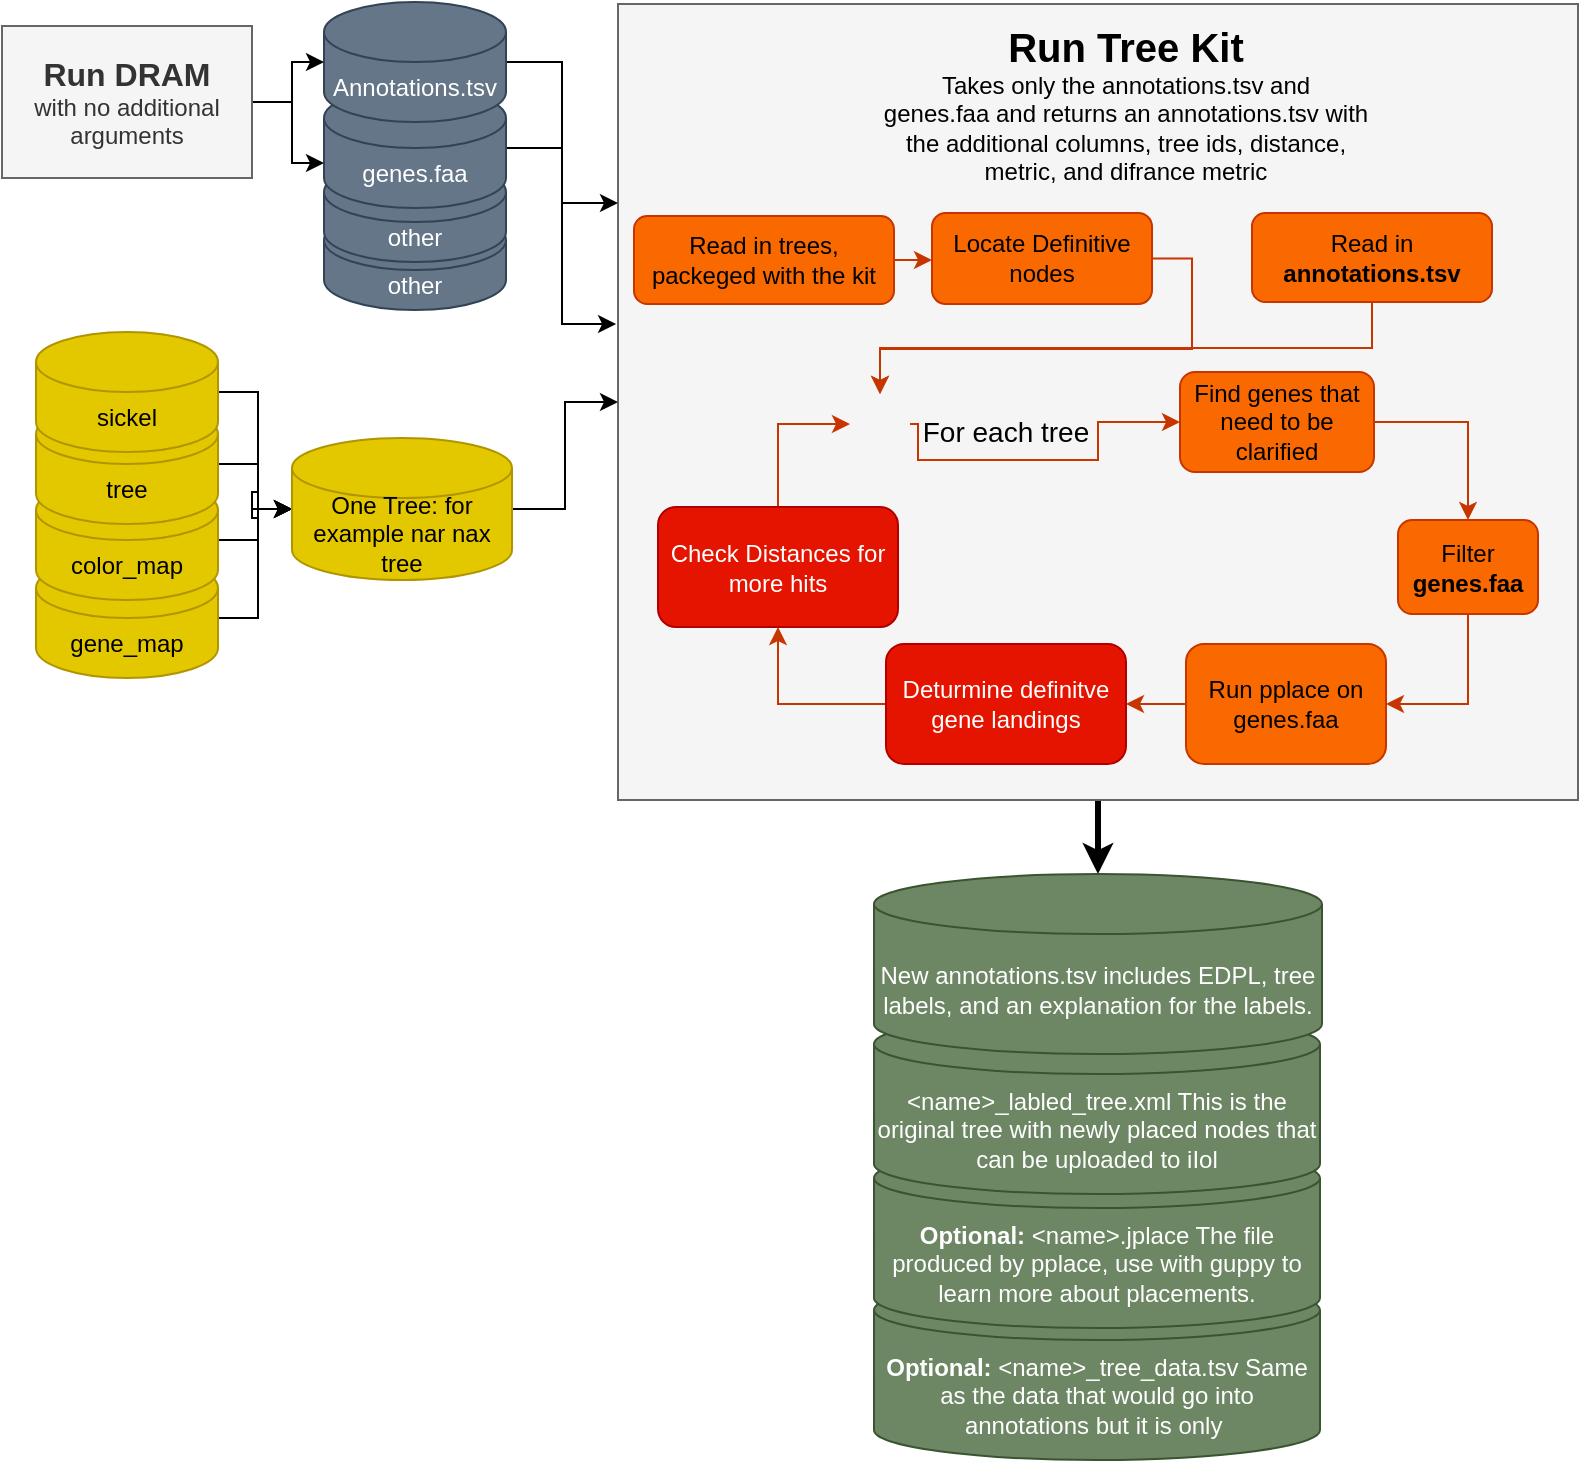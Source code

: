 <mxfile version="20.6.0" type="github">
  <diagram id="Rtj_xhAMCjtNW2K5r0i-" name="Page-1">
    <mxGraphModel dx="2135" dy="987" grid="1" gridSize="10" guides="1" tooltips="1" connect="1" arrows="1" fold="1" page="1" pageScale="1" pageWidth="850" pageHeight="1100" math="0" shadow="0">
      <root>
        <mxCell id="0" />
        <mxCell id="1" parent="0" />
        <mxCell id="zZ9z0L1FYfUgu7beo3tN-2" value="&lt;b&gt;Optional: &lt;/b&gt;&amp;lt;name&amp;gt;_tree_data.tsv Same as the data that would go into annotations but it is only&amp;nbsp; " style="shape=cylinder3;whiteSpace=wrap;html=1;boundedLbl=1;backgroundOutline=1;size=15;fillColor=#6d8764;fontColor=#ffffff;strokeColor=#3A5431;" vertex="1" parent="1">
          <mxGeometry x="-399" y="800" width="223" height="90" as="geometry" />
        </mxCell>
        <mxCell id="zZ9z0L1FYfUgu7beo3tN-1" value="&lt;b&gt;Optional: &lt;/b&gt;&amp;lt;name&amp;gt;.jplace The file produced by pplace, use with guppy to learn more about placements." style="shape=cylinder3;whiteSpace=wrap;html=1;boundedLbl=1;backgroundOutline=1;size=15;fillColor=#6d8764;fontColor=#ffffff;strokeColor=#3A5431;" vertex="1" parent="1">
          <mxGeometry x="-399" y="734" width="223" height="90" as="geometry" />
        </mxCell>
        <mxCell id="9F3Nqchgk1eRThmT6uBu-1" value="&amp;lt;name&amp;gt;_labled_tree.xml This is the original tree with newly placed nodes that can be uploaded to iIol" style="shape=cylinder3;whiteSpace=wrap;html=1;boundedLbl=1;backgroundOutline=1;size=15;fillColor=#6d8764;fontColor=#ffffff;strokeColor=#3A5431;" parent="1" vertex="1">
          <mxGeometry x="-399" y="667" width="223" height="90" as="geometry" />
        </mxCell>
        <mxCell id="9F3Nqchgk1eRThmT6uBu-14" style="edgeStyle=orthogonalEdgeStyle;rounded=0;orthogonalLoop=1;jettySize=auto;html=1;exitX=0.5;exitY=1;exitDx=0;exitDy=0;strokeWidth=3;" parent="1" source="cmLPi3Eq9WUsnecLFcOw-14" target="cmLPi3Eq9WUsnecLFcOw-48" edge="1">
          <mxGeometry relative="1" as="geometry" />
        </mxCell>
        <mxCell id="cmLPi3Eq9WUsnecLFcOw-14" value="" style="rounded=0;whiteSpace=wrap;html=1;verticalAlign=top;fillColor=#f5f5f5;fontColor=#333333;strokeColor=#666666;" parent="1" vertex="1">
          <mxGeometry x="-527" y="162" width="480" height="398" as="geometry" />
        </mxCell>
        <mxCell id="cmLPi3Eq9WUsnecLFcOw-10" value="other" style="shape=cylinder3;whiteSpace=wrap;html=1;boundedLbl=1;backgroundOutline=1;size=15;fillColor=#647687;fontColor=#ffffff;strokeColor=#314354;" parent="1" vertex="1">
          <mxGeometry x="-674" y="265" width="91" height="50" as="geometry" />
        </mxCell>
        <mxCell id="cmLPi3Eq9WUsnecLFcOw-11" value="other" style="shape=cylinder3;whiteSpace=wrap;html=1;boundedLbl=1;backgroundOutline=1;size=15;fillColor=#647687;fontColor=#ffffff;strokeColor=#314354;" parent="1" vertex="1">
          <mxGeometry x="-674" y="241" width="91" height="50" as="geometry" />
        </mxCell>
        <mxCell id="9F3Nqchgk1eRThmT6uBu-7" style="edgeStyle=orthogonalEdgeStyle;rounded=0;orthogonalLoop=1;jettySize=auto;html=1;exitX=1;exitY=0.5;exitDx=0;exitDy=0;exitPerimeter=0;entryX=-0.002;entryY=0.402;entryDx=0;entryDy=0;entryPerimeter=0;" parent="1" source="cmLPi3Eq9WUsnecLFcOw-2" target="cmLPi3Eq9WUsnecLFcOw-14" edge="1">
          <mxGeometry relative="1" as="geometry" />
        </mxCell>
        <mxCell id="cmLPi3Eq9WUsnecLFcOw-2" value="genes.faa" style="shape=cylinder3;whiteSpace=wrap;html=1;boundedLbl=1;backgroundOutline=1;size=15;fillColor=#647687;fontColor=#ffffff;strokeColor=#314354;" parent="1" vertex="1">
          <mxGeometry x="-674" y="204" width="91" height="60" as="geometry" />
        </mxCell>
        <mxCell id="cmLPi3Eq9WUsnecLFcOw-52" style="edgeStyle=orthogonalEdgeStyle;rounded=0;orthogonalLoop=1;jettySize=auto;html=1;exitX=1;exitY=0.5;exitDx=0;exitDy=0;exitPerimeter=0;entryX=0;entryY=0.25;entryDx=0;entryDy=0;fontSize=14;strokeWidth=1;" parent="1" source="cmLPi3Eq9WUsnecLFcOw-1" target="cmLPi3Eq9WUsnecLFcOw-14" edge="1">
          <mxGeometry relative="1" as="geometry" />
        </mxCell>
        <mxCell id="cmLPi3Eq9WUsnecLFcOw-1" value="Annotations.tsv" style="shape=cylinder3;whiteSpace=wrap;html=1;boundedLbl=1;backgroundOutline=1;size=15;fillColor=#647687;fontColor=#ffffff;strokeColor=#314354;" parent="1" vertex="1">
          <mxGeometry x="-674" y="161" width="91" height="60" as="geometry" />
        </mxCell>
        <mxCell id="cmLPi3Eq9WUsnecLFcOw-4" style="edgeStyle=orthogonalEdgeStyle;rounded=0;orthogonalLoop=1;jettySize=auto;html=1;entryX=0;entryY=0;entryDx=0;entryDy=37.5;entryPerimeter=0;exitX=1;exitY=0.5;exitDx=0;exitDy=0;" parent="1" source="cmLPi3Eq9WUsnecLFcOw-13" target="cmLPi3Eq9WUsnecLFcOw-2" edge="1">
          <mxGeometry relative="1" as="geometry">
            <mxPoint x="-710" y="234" as="sourcePoint" />
          </mxGeometry>
        </mxCell>
        <mxCell id="cmLPi3Eq9WUsnecLFcOw-5" style="edgeStyle=orthogonalEdgeStyle;rounded=0;orthogonalLoop=1;jettySize=auto;html=1;" parent="1" source="cmLPi3Eq9WUsnecLFcOw-13" target="cmLPi3Eq9WUsnecLFcOw-1" edge="1">
          <mxGeometry relative="1" as="geometry">
            <mxPoint x="-724" y="170" as="sourcePoint" />
          </mxGeometry>
        </mxCell>
        <mxCell id="cmLPi3Eq9WUsnecLFcOw-13" value="&lt;div style=&quot;font-size: 16px;&quot;&gt;&lt;b&gt;Run DRAM&lt;/b&gt;&lt;br&gt;&lt;/div&gt;&lt;div&gt; with no additional arguments&lt;/div&gt;" style="rounded=0;whiteSpace=wrap;html=1;fillColor=#f5f5f5;fontColor=#333333;strokeColor=#666666;" parent="1" vertex="1">
          <mxGeometry x="-835" y="173" width="125" height="76" as="geometry" />
        </mxCell>
        <mxCell id="cmLPi3Eq9WUsnecLFcOw-42" style="edgeStyle=orthogonalEdgeStyle;rounded=0;orthogonalLoop=1;jettySize=auto;html=1;exitX=1;exitY=0.5;exitDx=0;exitDy=0;entryX=0;entryY=0.5;entryDx=0;entryDy=0;fontSize=12;fillColor=#fa6800;strokeColor=#C73500;" parent="1" edge="1">
          <mxGeometry relative="1" as="geometry">
            <mxPoint x="-381" y="372" as="sourcePoint" />
            <mxPoint x="-246" y="371" as="targetPoint" />
            <Array as="points">
              <mxPoint x="-377" y="372" />
              <mxPoint x="-377" y="390" />
              <mxPoint x="-287" y="390" />
              <mxPoint x="-287" y="371" />
            </Array>
          </mxGeometry>
        </mxCell>
        <mxCell id="cmLPi3Eq9WUsnecLFcOw-17" value="" style="shape=image;html=1;verticalAlign=top;verticalLabelPosition=bottom;labelBackgroundColor=#ffffff;imageAspect=0;aspect=fixed;image=https://cdn1.iconfinder.com/data/icons/material-audio-video/22/loop-128.png;fillColor=#fa6800;fontColor=#000000;strokeColor=#C73500;" parent="1" vertex="1">
          <mxGeometry x="-411" y="357" width="30" height="30" as="geometry" />
        </mxCell>
        <mxCell id="cmLPi3Eq9WUsnecLFcOw-45" style="edgeStyle=orthogonalEdgeStyle;rounded=0;orthogonalLoop=1;jettySize=auto;html=1;exitX=0.5;exitY=1;exitDx=0;exitDy=0;entryX=0.5;entryY=0;entryDx=0;entryDy=0;fontSize=12;fillColor=#fa6800;strokeColor=#C73500;" parent="1" source="cmLPi3Eq9WUsnecLFcOw-18" target="cmLPi3Eq9WUsnecLFcOw-17" edge="1">
          <mxGeometry relative="1" as="geometry" />
        </mxCell>
        <mxCell id="cmLPi3Eq9WUsnecLFcOw-18" value="Read in &lt;b&gt;annotations.tsv&lt;/b&gt;" style="rounded=1;whiteSpace=wrap;html=1;fillColor=#fa6800;fontColor=#000000;strokeColor=#C73500;" parent="1" vertex="1">
          <mxGeometry x="-210" y="266.5" width="120" height="44.5" as="geometry" />
        </mxCell>
        <mxCell id="cmLPi3Eq9WUsnecLFcOw-46" style="edgeStyle=orthogonalEdgeStyle;rounded=0;orthogonalLoop=1;jettySize=auto;html=1;exitX=1;exitY=0.5;exitDx=0;exitDy=0;entryX=0;entryY=0.5;entryDx=0;entryDy=0;fontSize=12;fillColor=#fa6800;strokeColor=#C73500;" parent="1" source="cmLPi3Eq9WUsnecLFcOw-20" target="cmLPi3Eq9WUsnecLFcOw-35" edge="1">
          <mxGeometry relative="1" as="geometry" />
        </mxCell>
        <mxCell id="cmLPi3Eq9WUsnecLFcOw-20" value="Read in trees, packeged with the kit " style="rounded=1;whiteSpace=wrap;html=1;fillColor=#fa6800;fontColor=#000000;strokeColor=#C73500;" parent="1" vertex="1">
          <mxGeometry x="-519" y="268" width="130" height="44" as="geometry" />
        </mxCell>
        <mxCell id="cmLPi3Eq9WUsnecLFcOw-22" value="&lt;div style=&quot;font-size: 20px;&quot; align=&quot;center&quot;&gt;&lt;b&gt;Run Tree Kit&lt;/b&gt;&lt;/div&gt;&lt;div align=&quot;center&quot;&gt;Takes only the annotations.tsv and &lt;br&gt;genes.faa and returns an annotations.tsv with the additional columns, tree ids, distance, metric, and difrance metric&lt;br&gt;&lt;/div&gt;&lt;p align=&quot;center&quot;&gt;&lt;/p&gt;" style="text;html=1;strokeColor=none;fillColor=none;spacing=5;spacingTop=-20;whiteSpace=wrap;overflow=hidden;rounded=0;align=center;" parent="1" vertex="1">
          <mxGeometry x="-403" y="182" width="260" height="148" as="geometry" />
        </mxCell>
        <mxCell id="cmLPi3Eq9WUsnecLFcOw-32" style="edgeStyle=orthogonalEdgeStyle;rounded=0;orthogonalLoop=1;jettySize=auto;html=1;exitX=1;exitY=0.5;exitDx=0;exitDy=0;entryX=0.5;entryY=0;entryDx=0;entryDy=0;fontSize=12;fillColor=#fa6800;strokeColor=#C73500;" parent="1" source="cmLPi3Eq9WUsnecLFcOw-27" target="cmLPi3Eq9WUsnecLFcOw-28" edge="1">
          <mxGeometry relative="1" as="geometry" />
        </mxCell>
        <mxCell id="cmLPi3Eq9WUsnecLFcOw-27" value="Find genes that need to be clarified" style="rounded=1;whiteSpace=wrap;html=1;fontSize=12;fillColor=#fa6800;fontColor=#000000;strokeColor=#C73500;" parent="1" vertex="1">
          <mxGeometry x="-246" y="346" width="97" height="50" as="geometry" />
        </mxCell>
        <mxCell id="cmLPi3Eq9WUsnecLFcOw-37" style="edgeStyle=orthogonalEdgeStyle;rounded=0;orthogonalLoop=1;jettySize=auto;html=1;exitX=0.5;exitY=1;exitDx=0;exitDy=0;entryX=1;entryY=0.5;entryDx=0;entryDy=0;fontSize=12;fillColor=#fa6800;strokeColor=#C73500;" parent="1" source="cmLPi3Eq9WUsnecLFcOw-28" target="cmLPi3Eq9WUsnecLFcOw-34" edge="1">
          <mxGeometry relative="1" as="geometry" />
        </mxCell>
        <mxCell id="cmLPi3Eq9WUsnecLFcOw-28" value="Filter &lt;b&gt;genes.faa&lt;/b&gt;" style="rounded=1;whiteSpace=wrap;html=1;fontSize=12;fillColor=#fa6800;fontColor=#000000;strokeColor=#C73500;" parent="1" vertex="1">
          <mxGeometry x="-137" y="420" width="70" height="47" as="geometry" />
        </mxCell>
        <mxCell id="cmLPi3Eq9WUsnecLFcOw-38" style="edgeStyle=orthogonalEdgeStyle;rounded=0;orthogonalLoop=1;jettySize=auto;html=1;exitX=0;exitY=0.5;exitDx=0;exitDy=0;entryX=1;entryY=0.5;entryDx=0;entryDy=0;fontSize=12;fillColor=#fa6800;strokeColor=#C73500;" parent="1" source="cmLPi3Eq9WUsnecLFcOw-34" target="cmLPi3Eq9WUsnecLFcOw-36" edge="1">
          <mxGeometry relative="1" as="geometry" />
        </mxCell>
        <mxCell id="cmLPi3Eq9WUsnecLFcOw-34" value="Run pplace on genes.faa" style="rounded=1;whiteSpace=wrap;html=1;fontSize=12;fillColor=#fa6800;fontColor=#000000;strokeColor=#C73500;" parent="1" vertex="1">
          <mxGeometry x="-243" y="482" width="100" height="60" as="geometry" />
        </mxCell>
        <mxCell id="cmLPi3Eq9WUsnecLFcOw-47" style="edgeStyle=orthogonalEdgeStyle;rounded=0;orthogonalLoop=1;jettySize=auto;html=1;exitX=1;exitY=0.5;exitDx=0;exitDy=0;entryX=0.5;entryY=0;entryDx=0;entryDy=0;fontSize=12;fillColor=#fa6800;strokeColor=#C73500;" parent="1" source="cmLPi3Eq9WUsnecLFcOw-35" target="cmLPi3Eq9WUsnecLFcOw-17" edge="1">
          <mxGeometry relative="1" as="geometry" />
        </mxCell>
        <mxCell id="cmLPi3Eq9WUsnecLFcOw-35" value="Locate Definitive nodes" style="rounded=1;whiteSpace=wrap;html=1;fontSize=12;fillColor=#fa6800;fontColor=#000000;strokeColor=#C73500;" parent="1" vertex="1">
          <mxGeometry x="-370" y="266.5" width="110" height="45.5" as="geometry" />
        </mxCell>
        <mxCell id="cmLPi3Eq9WUsnecLFcOw-40" style="edgeStyle=orthogonalEdgeStyle;rounded=0;orthogonalLoop=1;jettySize=auto;html=1;exitX=0;exitY=0.5;exitDx=0;exitDy=0;entryX=0.5;entryY=1;entryDx=0;entryDy=0;fontSize=12;fillColor=#fa6800;strokeColor=#C73500;" parent="1" source="cmLPi3Eq9WUsnecLFcOw-36" target="cmLPi3Eq9WUsnecLFcOw-39" edge="1">
          <mxGeometry relative="1" as="geometry" />
        </mxCell>
        <mxCell id="cmLPi3Eq9WUsnecLFcOw-36" value="Deturmine definitve gene landings" style="rounded=1;whiteSpace=wrap;html=1;fontSize=12;fillColor=#e51400;fontColor=#ffffff;strokeColor=#B20000;" parent="1" vertex="1">
          <mxGeometry x="-393" y="482" width="120" height="60" as="geometry" />
        </mxCell>
        <mxCell id="cmLPi3Eq9WUsnecLFcOw-41" style="edgeStyle=orthogonalEdgeStyle;rounded=0;orthogonalLoop=1;jettySize=auto;html=1;exitX=0.5;exitY=0;exitDx=0;exitDy=0;entryX=0;entryY=0.5;entryDx=0;entryDy=0;fontSize=12;fillColor=#fa6800;strokeColor=#C73500;" parent="1" source="cmLPi3Eq9WUsnecLFcOw-39" target="cmLPi3Eq9WUsnecLFcOw-17" edge="1">
          <mxGeometry relative="1" as="geometry" />
        </mxCell>
        <mxCell id="cmLPi3Eq9WUsnecLFcOw-39" value="Check Distances for more hits" style="rounded=1;whiteSpace=wrap;html=1;fontSize=12;fillColor=#e51400;fontColor=#ffffff;strokeColor=#B20000;" parent="1" vertex="1">
          <mxGeometry x="-507" y="413.5" width="120" height="60" as="geometry" />
        </mxCell>
        <mxCell id="cmLPi3Eq9WUsnecLFcOw-48" value="New annotations.tsv includes EDPL, tree labels, and an explanation for the labels. " style="shape=cylinder3;whiteSpace=wrap;html=1;boundedLbl=1;backgroundOutline=1;size=15;fillColor=#6d8764;fontColor=#ffffff;strokeColor=#3A5431;" parent="1" vertex="1">
          <mxGeometry x="-399" y="597" width="224" height="90" as="geometry" />
        </mxCell>
        <mxCell id="cmLPi3Eq9WUsnecLFcOw-50" value="For each tree" style="text;html=1;strokeColor=none;fillColor=none;align=center;verticalAlign=middle;whiteSpace=wrap;rounded=0;fontSize=14;" parent="1" vertex="1">
          <mxGeometry x="-376" y="361" width="86" height="30" as="geometry" />
        </mxCell>
        <mxCell id="9F3Nqchgk1eRThmT6uBu-12" style="edgeStyle=orthogonalEdgeStyle;rounded=0;orthogonalLoop=1;jettySize=auto;html=1;exitX=1;exitY=0.5;exitDx=0;exitDy=0;exitPerimeter=0;" parent="1" source="9F3Nqchgk1eRThmT6uBu-2" target="9F3Nqchgk1eRThmT6uBu-6" edge="1">
          <mxGeometry relative="1" as="geometry" />
        </mxCell>
        <mxCell id="9F3Nqchgk1eRThmT6uBu-2" value="gene_map" style="shape=cylinder3;whiteSpace=wrap;html=1;boundedLbl=1;backgroundOutline=1;size=15;fillColor=#e3c800;fontColor=#000000;strokeColor=#B09500;" parent="1" vertex="1">
          <mxGeometry x="-818" y="439" width="91" height="60" as="geometry" />
        </mxCell>
        <mxCell id="9F3Nqchgk1eRThmT6uBu-11" style="edgeStyle=orthogonalEdgeStyle;rounded=0;orthogonalLoop=1;jettySize=auto;html=1;exitX=1;exitY=0.5;exitDx=0;exitDy=0;exitPerimeter=0;" parent="1" source="9F3Nqchgk1eRThmT6uBu-3" target="9F3Nqchgk1eRThmT6uBu-6" edge="1">
          <mxGeometry relative="1" as="geometry" />
        </mxCell>
        <mxCell id="9F3Nqchgk1eRThmT6uBu-3" value="color_map" style="shape=cylinder3;whiteSpace=wrap;html=1;boundedLbl=1;backgroundOutline=1;size=15;fillColor=#e3c800;fontColor=#000000;strokeColor=#B09500;" parent="1" vertex="1">
          <mxGeometry x="-818" y="400" width="91" height="60" as="geometry" />
        </mxCell>
        <mxCell id="9F3Nqchgk1eRThmT6uBu-10" style="edgeStyle=orthogonalEdgeStyle;rounded=0;orthogonalLoop=1;jettySize=auto;html=1;exitX=1;exitY=0.5;exitDx=0;exitDy=0;exitPerimeter=0;entryX=0;entryY=0.5;entryDx=0;entryDy=0;entryPerimeter=0;" parent="1" source="9F3Nqchgk1eRThmT6uBu-4" target="9F3Nqchgk1eRThmT6uBu-6" edge="1">
          <mxGeometry relative="1" as="geometry" />
        </mxCell>
        <mxCell id="9F3Nqchgk1eRThmT6uBu-4" value="tree" style="shape=cylinder3;whiteSpace=wrap;html=1;boundedLbl=1;backgroundOutline=1;size=15;fillColor=#e3c800;fontColor=#000000;strokeColor=#B09500;" parent="1" vertex="1">
          <mxGeometry x="-818" y="362" width="91" height="60" as="geometry" />
        </mxCell>
        <mxCell id="9F3Nqchgk1eRThmT6uBu-13" style="edgeStyle=orthogonalEdgeStyle;rounded=0;orthogonalLoop=1;jettySize=auto;html=1;exitX=1;exitY=0.5;exitDx=0;exitDy=0;exitPerimeter=0;entryX=0;entryY=0.5;entryDx=0;entryDy=0;entryPerimeter=0;" parent="1" source="9F3Nqchgk1eRThmT6uBu-5" target="9F3Nqchgk1eRThmT6uBu-6" edge="1">
          <mxGeometry relative="1" as="geometry" />
        </mxCell>
        <mxCell id="9F3Nqchgk1eRThmT6uBu-5" value="sickel" style="shape=cylinder3;whiteSpace=wrap;html=1;boundedLbl=1;backgroundOutline=1;size=15;fillColor=#e3c800;fontColor=#000000;strokeColor=#B09500;" parent="1" vertex="1">
          <mxGeometry x="-818" y="326" width="91" height="60" as="geometry" />
        </mxCell>
        <mxCell id="9F3Nqchgk1eRThmT6uBu-8" style="edgeStyle=orthogonalEdgeStyle;rounded=0;orthogonalLoop=1;jettySize=auto;html=1;exitX=1;exitY=0.5;exitDx=0;exitDy=0;exitPerimeter=0;" parent="1" source="9F3Nqchgk1eRThmT6uBu-6" target="cmLPi3Eq9WUsnecLFcOw-14" edge="1">
          <mxGeometry relative="1" as="geometry" />
        </mxCell>
        <mxCell id="9F3Nqchgk1eRThmT6uBu-6" value="One Tree: for example nar nax tree" style="shape=cylinder3;whiteSpace=wrap;html=1;boundedLbl=1;backgroundOutline=1;size=15;fillColor=#e3c800;fontColor=#000000;strokeColor=#B09500;" parent="1" vertex="1">
          <mxGeometry x="-690" y="379" width="110" height="71" as="geometry" />
        </mxCell>
      </root>
    </mxGraphModel>
  </diagram>
</mxfile>
